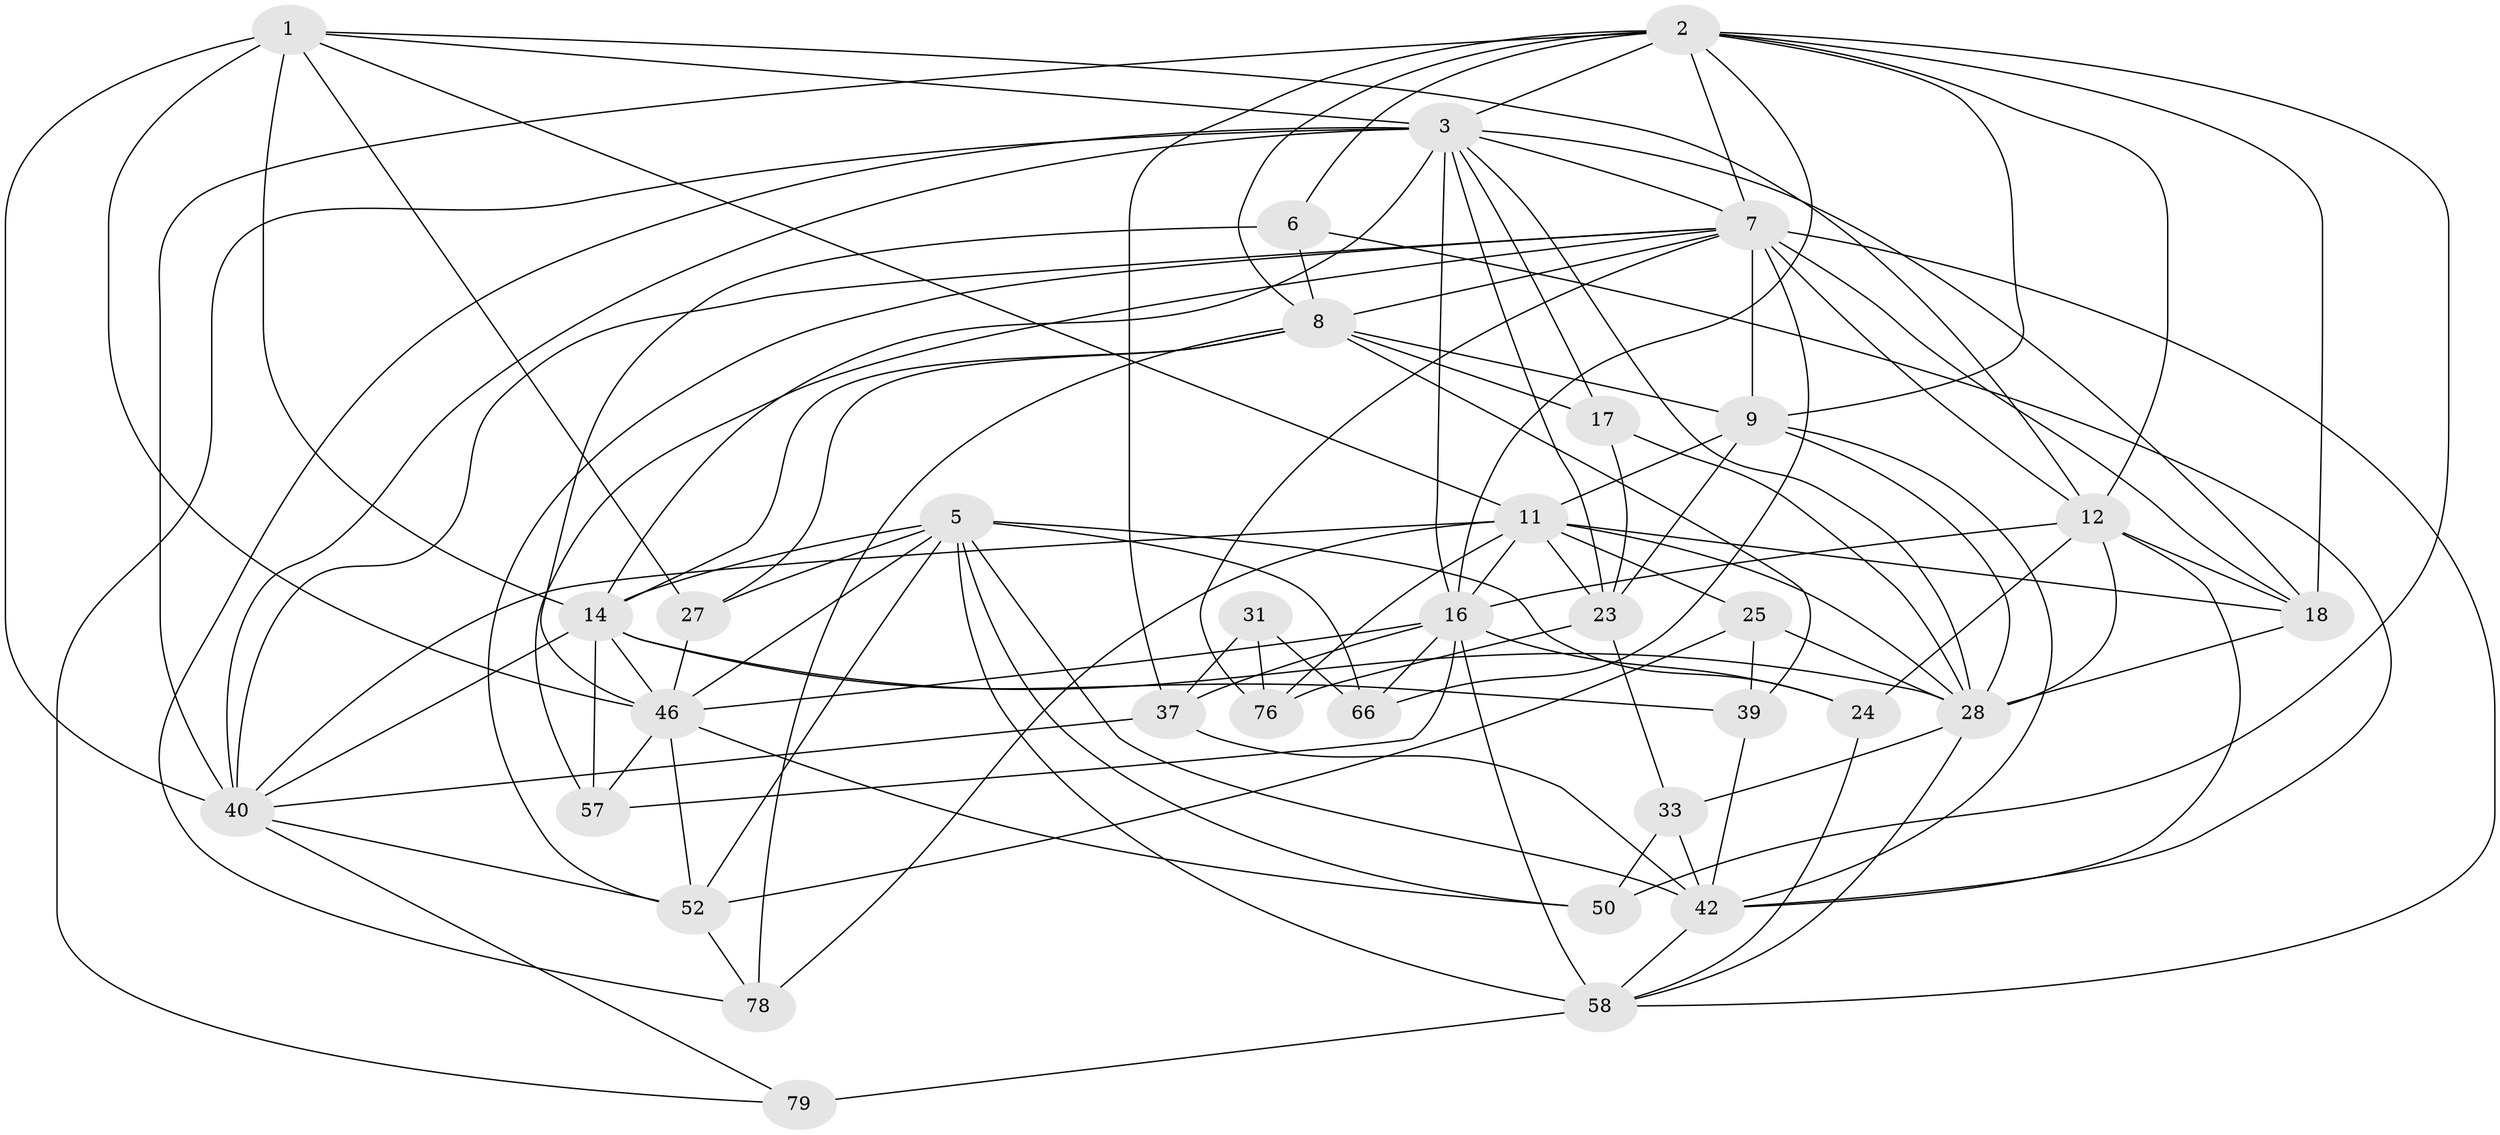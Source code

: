 // original degree distribution, {4: 1.0}
// Generated by graph-tools (version 1.1) at 2025/20/03/04/25 18:20:49]
// undirected, 34 vertices, 112 edges
graph export_dot {
graph [start="1"]
  node [color=gray90,style=filled];
  1 [super="+13+4"];
  2 [super="+21"];
  3 [super="+22+15+71"];
  5 [super="+81+60"];
  6;
  7 [super="+36+20+64"];
  8 [super="+26+32+10"];
  9 [super="+67"];
  11 [super="+19+30"];
  12 [super="+49+83"];
  14 [super="+29+65"];
  16 [super="+43+54+73"];
  17;
  18 [super="+63"];
  23 [super="+48"];
  24;
  25;
  27;
  28 [super="+41+51+35"];
  31;
  33;
  37 [super="+61"];
  39;
  40 [super="+68+53+45"];
  42 [super="+85+47"];
  46 [super="+59+55+56"];
  50;
  52 [super="+80"];
  57;
  58 [super="+74"];
  66;
  76;
  78;
  79;
  1 -- 40;
  1 -- 27;
  1 -- 12;
  1 -- 46 [weight=2];
  1 -- 14;
  1 -- 11;
  1 -- 3;
  2 -- 12;
  2 -- 16;
  2 -- 40 [weight=2];
  2 -- 3;
  2 -- 37;
  2 -- 6;
  2 -- 7;
  2 -- 8;
  2 -- 9;
  2 -- 50;
  2 -- 18;
  3 -- 18;
  3 -- 17;
  3 -- 23;
  3 -- 78;
  3 -- 79;
  3 -- 7;
  3 -- 28;
  3 -- 40;
  3 -- 14;
  3 -- 16;
  5 -- 66;
  5 -- 42;
  5 -- 50;
  5 -- 46;
  5 -- 58;
  5 -- 52;
  5 -- 24;
  5 -- 27;
  5 -- 14 [weight=2];
  6 -- 8;
  6 -- 42;
  6 -- 46;
  7 -- 66;
  7 -- 76;
  7 -- 9;
  7 -- 52;
  7 -- 8;
  7 -- 58;
  7 -- 18;
  7 -- 40;
  7 -- 57;
  7 -- 12;
  8 -- 17;
  8 -- 78;
  8 -- 39;
  8 -- 27;
  8 -- 9 [weight=2];
  8 -- 14;
  9 -- 11;
  9 -- 42;
  9 -- 23;
  9 -- 28;
  11 -- 76;
  11 -- 18;
  11 -- 40;
  11 -- 16;
  11 -- 23;
  11 -- 25;
  11 -- 28;
  11 -- 78;
  12 -- 16;
  12 -- 24;
  12 -- 42;
  12 -- 28;
  12 -- 18;
  14 -- 39;
  14 -- 57;
  14 -- 46;
  14 -- 28;
  14 -- 40;
  16 -- 24;
  16 -- 57;
  16 -- 66;
  16 -- 46;
  16 -- 58;
  16 -- 37;
  17 -- 28;
  17 -- 23;
  18 -- 28;
  23 -- 33;
  23 -- 76;
  24 -- 58;
  25 -- 39;
  25 -- 52;
  25 -- 28;
  27 -- 46;
  28 -- 33;
  28 -- 58;
  31 -- 66;
  31 -- 37 [weight=2];
  31 -- 76;
  33 -- 50;
  33 -- 42;
  37 -- 42;
  37 -- 40;
  39 -- 42;
  40 -- 52;
  40 -- 79;
  42 -- 58;
  46 -- 57;
  46 -- 50;
  46 -- 52;
  52 -- 78;
  58 -- 79 [weight=2];
}
